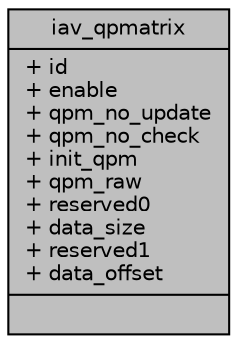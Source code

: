 digraph "iav_qpmatrix"
{
 // INTERACTIVE_SVG=YES
 // LATEX_PDF_SIZE
  bgcolor="transparent";
  edge [fontname="Helvetica",fontsize="10",labelfontname="Helvetica",labelfontsize="10"];
  node [fontname="Helvetica",fontsize="10",shape=record];
  Node1 [label="{iav_qpmatrix\n|+ id\l+ enable\l+ qpm_no_update\l+ qpm_no_check\l+ init_qpm\l+ qpm_raw\l+ reserved0\l+ data_size\l+ reserved1\l+ data_offset\l|}",height=0.2,width=0.4,color="black", fillcolor="grey75", style="filled", fontcolor="black",tooltip=" "];
}
